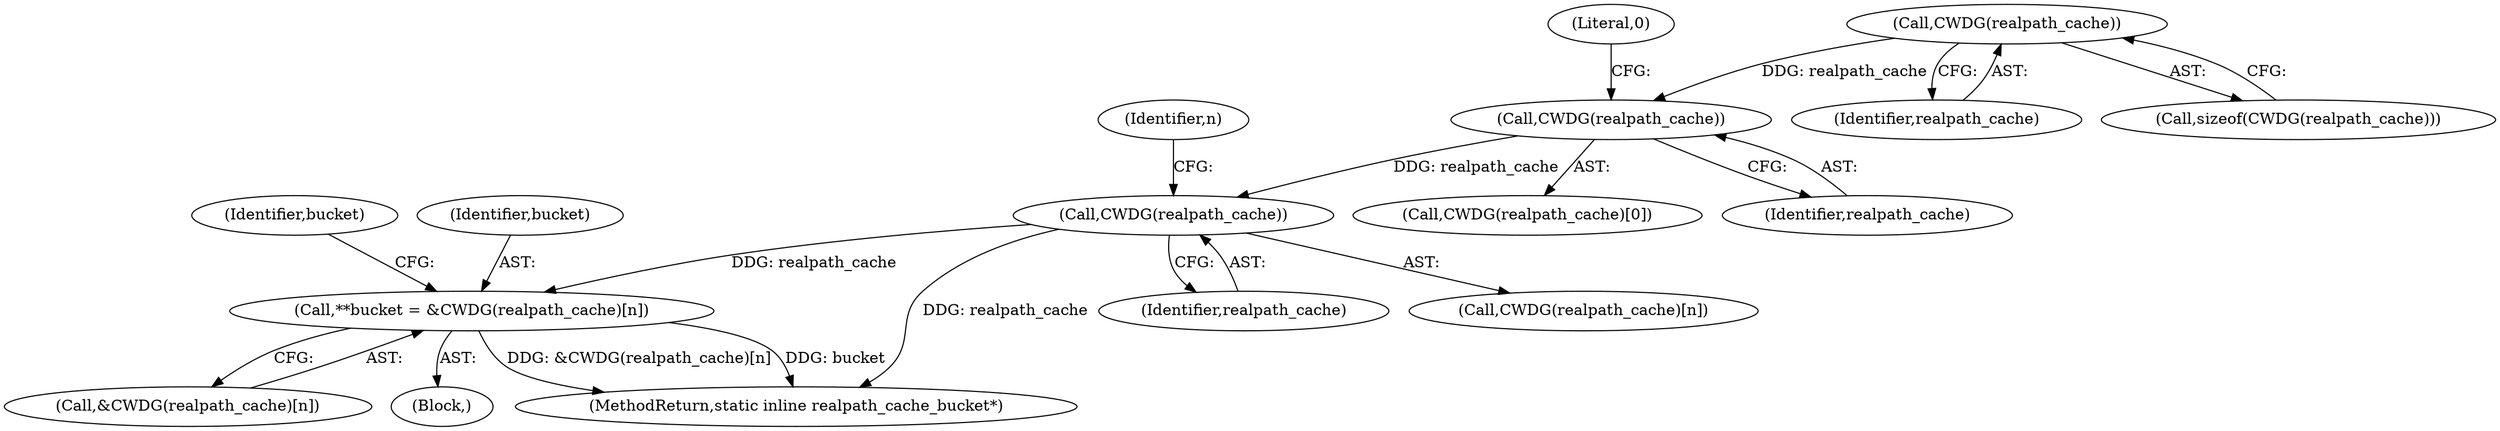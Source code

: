 digraph "0_php_0218acb7e756a469099c4ccfb22bce6c2bd1ef87_0@array" {
"1000123" [label="(Call,**bucket = &CWDG(realpath_cache)[n])"];
"1000127" [label="(Call,CWDG(realpath_cache))"];
"1000119" [label="(Call,CWDG(realpath_cache))"];
"1000115" [label="(Call,CWDG(realpath_cache))"];
"1000133" [label="(Identifier,bucket)"];
"1000125" [label="(Call,&CWDG(realpath_cache)[n])"];
"1000124" [label="(Identifier,bucket)"];
"1000118" [label="(Call,CWDG(realpath_cache)[0])"];
"1000129" [label="(Identifier,n)"];
"1000107" [label="(Block,)"];
"1000127" [label="(Call,CWDG(realpath_cache))"];
"1000240" [label="(MethodReturn,static inline realpath_cache_bucket*)"];
"1000116" [label="(Identifier,realpath_cache)"];
"1000120" [label="(Identifier,realpath_cache)"];
"1000119" [label="(Call,CWDG(realpath_cache))"];
"1000121" [label="(Literal,0)"];
"1000123" [label="(Call,**bucket = &CWDG(realpath_cache)[n])"];
"1000128" [label="(Identifier,realpath_cache)"];
"1000115" [label="(Call,CWDG(realpath_cache))"];
"1000126" [label="(Call,CWDG(realpath_cache)[n])"];
"1000114" [label="(Call,sizeof(CWDG(realpath_cache)))"];
"1000123" -> "1000107"  [label="AST: "];
"1000123" -> "1000125"  [label="CFG: "];
"1000124" -> "1000123"  [label="AST: "];
"1000125" -> "1000123"  [label="AST: "];
"1000133" -> "1000123"  [label="CFG: "];
"1000123" -> "1000240"  [label="DDG: &CWDG(realpath_cache)[n]"];
"1000123" -> "1000240"  [label="DDG: bucket"];
"1000127" -> "1000123"  [label="DDG: realpath_cache"];
"1000127" -> "1000126"  [label="AST: "];
"1000127" -> "1000128"  [label="CFG: "];
"1000128" -> "1000127"  [label="AST: "];
"1000129" -> "1000127"  [label="CFG: "];
"1000127" -> "1000240"  [label="DDG: realpath_cache"];
"1000119" -> "1000127"  [label="DDG: realpath_cache"];
"1000119" -> "1000118"  [label="AST: "];
"1000119" -> "1000120"  [label="CFG: "];
"1000120" -> "1000119"  [label="AST: "];
"1000121" -> "1000119"  [label="CFG: "];
"1000115" -> "1000119"  [label="DDG: realpath_cache"];
"1000115" -> "1000114"  [label="AST: "];
"1000115" -> "1000116"  [label="CFG: "];
"1000116" -> "1000115"  [label="AST: "];
"1000114" -> "1000115"  [label="CFG: "];
}
